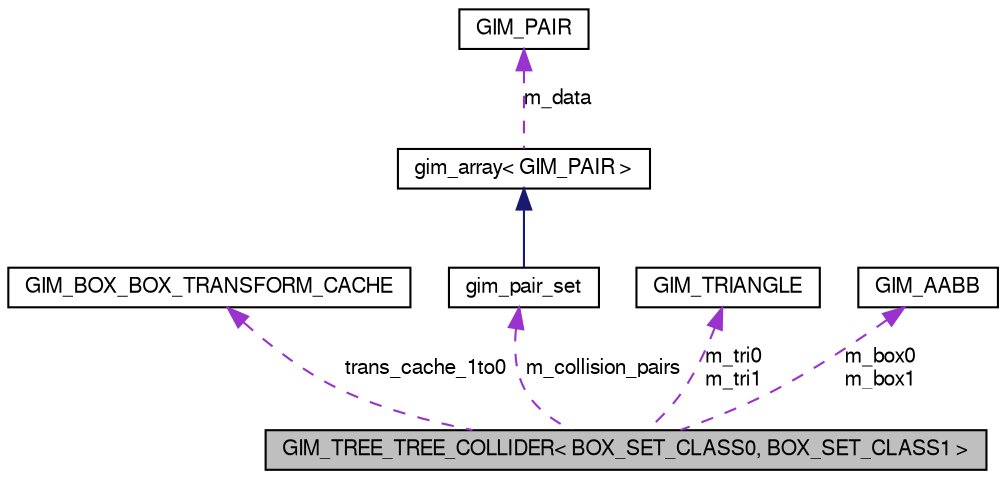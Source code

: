 digraph G
{
  bgcolor="transparent";
  edge [fontname="FreeSans",fontsize=10,labelfontname="FreeSans",labelfontsize=10];
  node [fontname="FreeSans",fontsize=10,shape=record];
  Node1 [label="GIM_TREE_TREE_COLLIDER\< BOX_SET_CLASS0, BOX_SET_CLASS1 \>",height=0.2,width=0.4,color="black", fillcolor="grey75", style="filled" fontcolor="black"];
  Node2 -> Node1 [dir=back,color="darkorchid3",fontsize=10,style="dashed",label="trans_cache_1to0"];
  Node2 [label="GIM_BOX_BOX_TRANSFORM_CACHE",height=0.2,width=0.4,color="black",URL="$class_g_i_m___b_o_x___b_o_x___t_r_a_n_s_f_o_r_m___c_a_c_h_e.html",tooltip="Class for transforming a model1 to the space of model0."];
  Node3 -> Node1 [dir=back,color="darkorchid3",fontsize=10,style="dashed",label="m_collision_pairs"];
  Node3 [label="gim_pair_set",height=0.2,width=0.4,color="black",URL="$classgim__pair__set.html",tooltip="A pairset array."];
  Node4 -> Node3 [dir=back,color="midnightblue",fontsize=10,style="solid"];
  Node4 [label="gim_array\< GIM_PAIR \>",height=0.2,width=0.4,color="black",URL="$classgim__array.html"];
  Node5 -> Node4 [dir=back,color="darkorchid3",fontsize=10,style="dashed",label="m_data"];
  Node5 [label="GIM_PAIR",height=0.2,width=0.4,color="black",URL="$struct_g_i_m___p_a_i_r.html",tooltip="Overlapping pair."];
  Node6 -> Node1 [dir=back,color="darkorchid3",fontsize=10,style="dashed",label="m_tri0\nm_tri1"];
  Node6 [label="GIM_TRIANGLE",height=0.2,width=0.4,color="black",URL="$class_g_i_m___t_r_i_a_n_g_l_e.html",tooltip="Class for colliding triangles."];
  Node7 -> Node1 [dir=back,color="darkorchid3",fontsize=10,style="dashed",label="m_box0\nm_box1"];
  Node7 [label="GIM_AABB",height=0.2,width=0.4,color="black",URL="$class_g_i_m___a_a_b_b.html",tooltip="Axis aligned box."];
}

